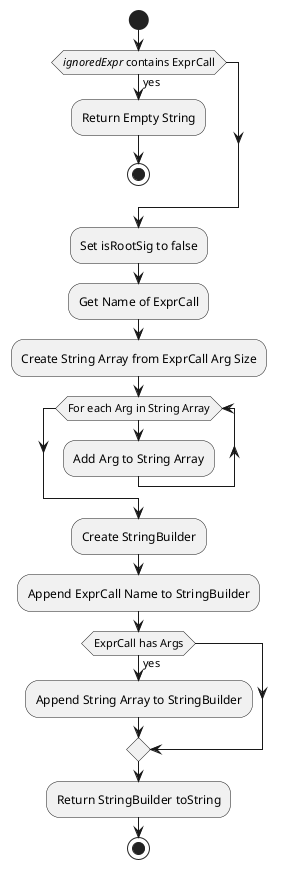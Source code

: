 @startuml
start
if(//ignoredExpr// contains ExprCall) then (yes)
:Return Empty String;
stop
endif
:Set isRootSig to false;
:Get Name of ExprCall;
:Create String Array from ExprCall Arg Size;
while(For each Arg in String Array)
:Add Arg to String Array;
endwhile
:Create StringBuilder;
:Append ExprCall Name to StringBuilder;
if(ExprCall has Args) then (yes)
:Append String Array to StringBuilder;
endif
:Return StringBuilder toString;
stop
@enduml